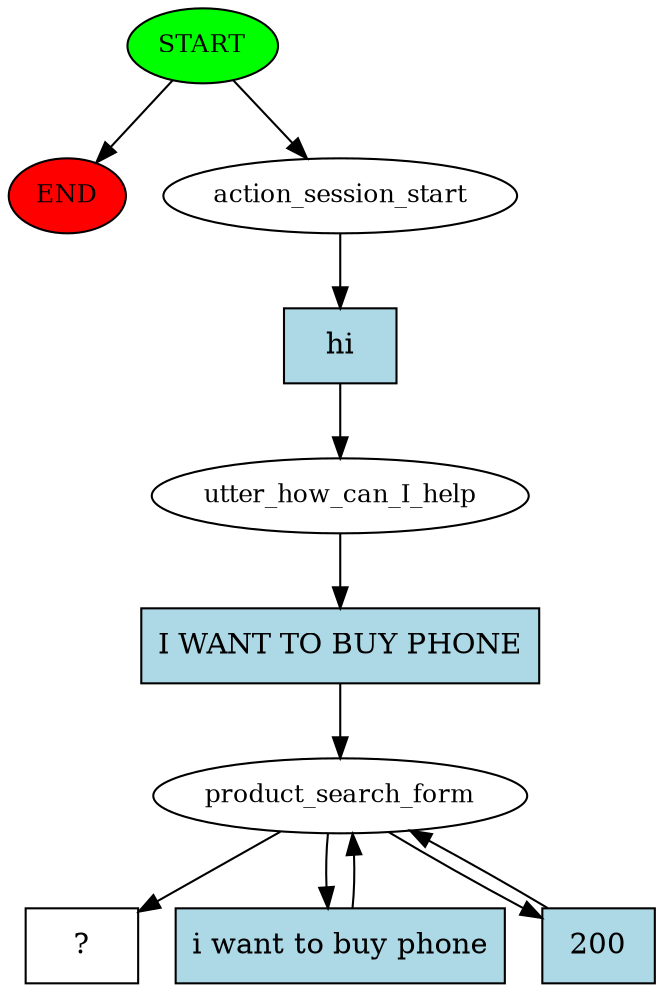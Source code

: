 digraph  {
0 [class="start active", fillcolor=green, fontsize=12, label=START, style=filled];
"-1" [class=end, fillcolor=red, fontsize=12, label=END, style=filled];
1 [class=active, fontsize=12, label=action_session_start];
2 [class=active, fontsize=12, label=utter_how_can_I_help];
3 [class=active, fontsize=12, label=product_search_form];
9 [class="intent dashed active", label="  ?  ", shape=rect];
10 [class="intent active", fillcolor=lightblue, label=hi, shape=rect, style=filled];
11 [class="intent active", fillcolor=lightblue, label="I WANT TO BUY PHONE", shape=rect, style=filled];
12 [class="intent active", fillcolor=lightblue, label="i want to buy phone", shape=rect, style=filled];
13 [class="intent active", fillcolor=lightblue, label=200, shape=rect, style=filled];
0 -> "-1"  [class="", key=NONE, label=""];
0 -> 1  [class=active, key=NONE, label=""];
1 -> 10  [class=active, key=0];
2 -> 11  [class=active, key=0];
3 -> 9  [class=active, key=NONE, label=""];
3 -> 12  [class=active, key=0];
3 -> 13  [class=active, key=0];
10 -> 2  [class=active, key=0];
11 -> 3  [class=active, key=0];
12 -> 3  [class=active, key=0];
13 -> 3  [class=active, key=0];
}
